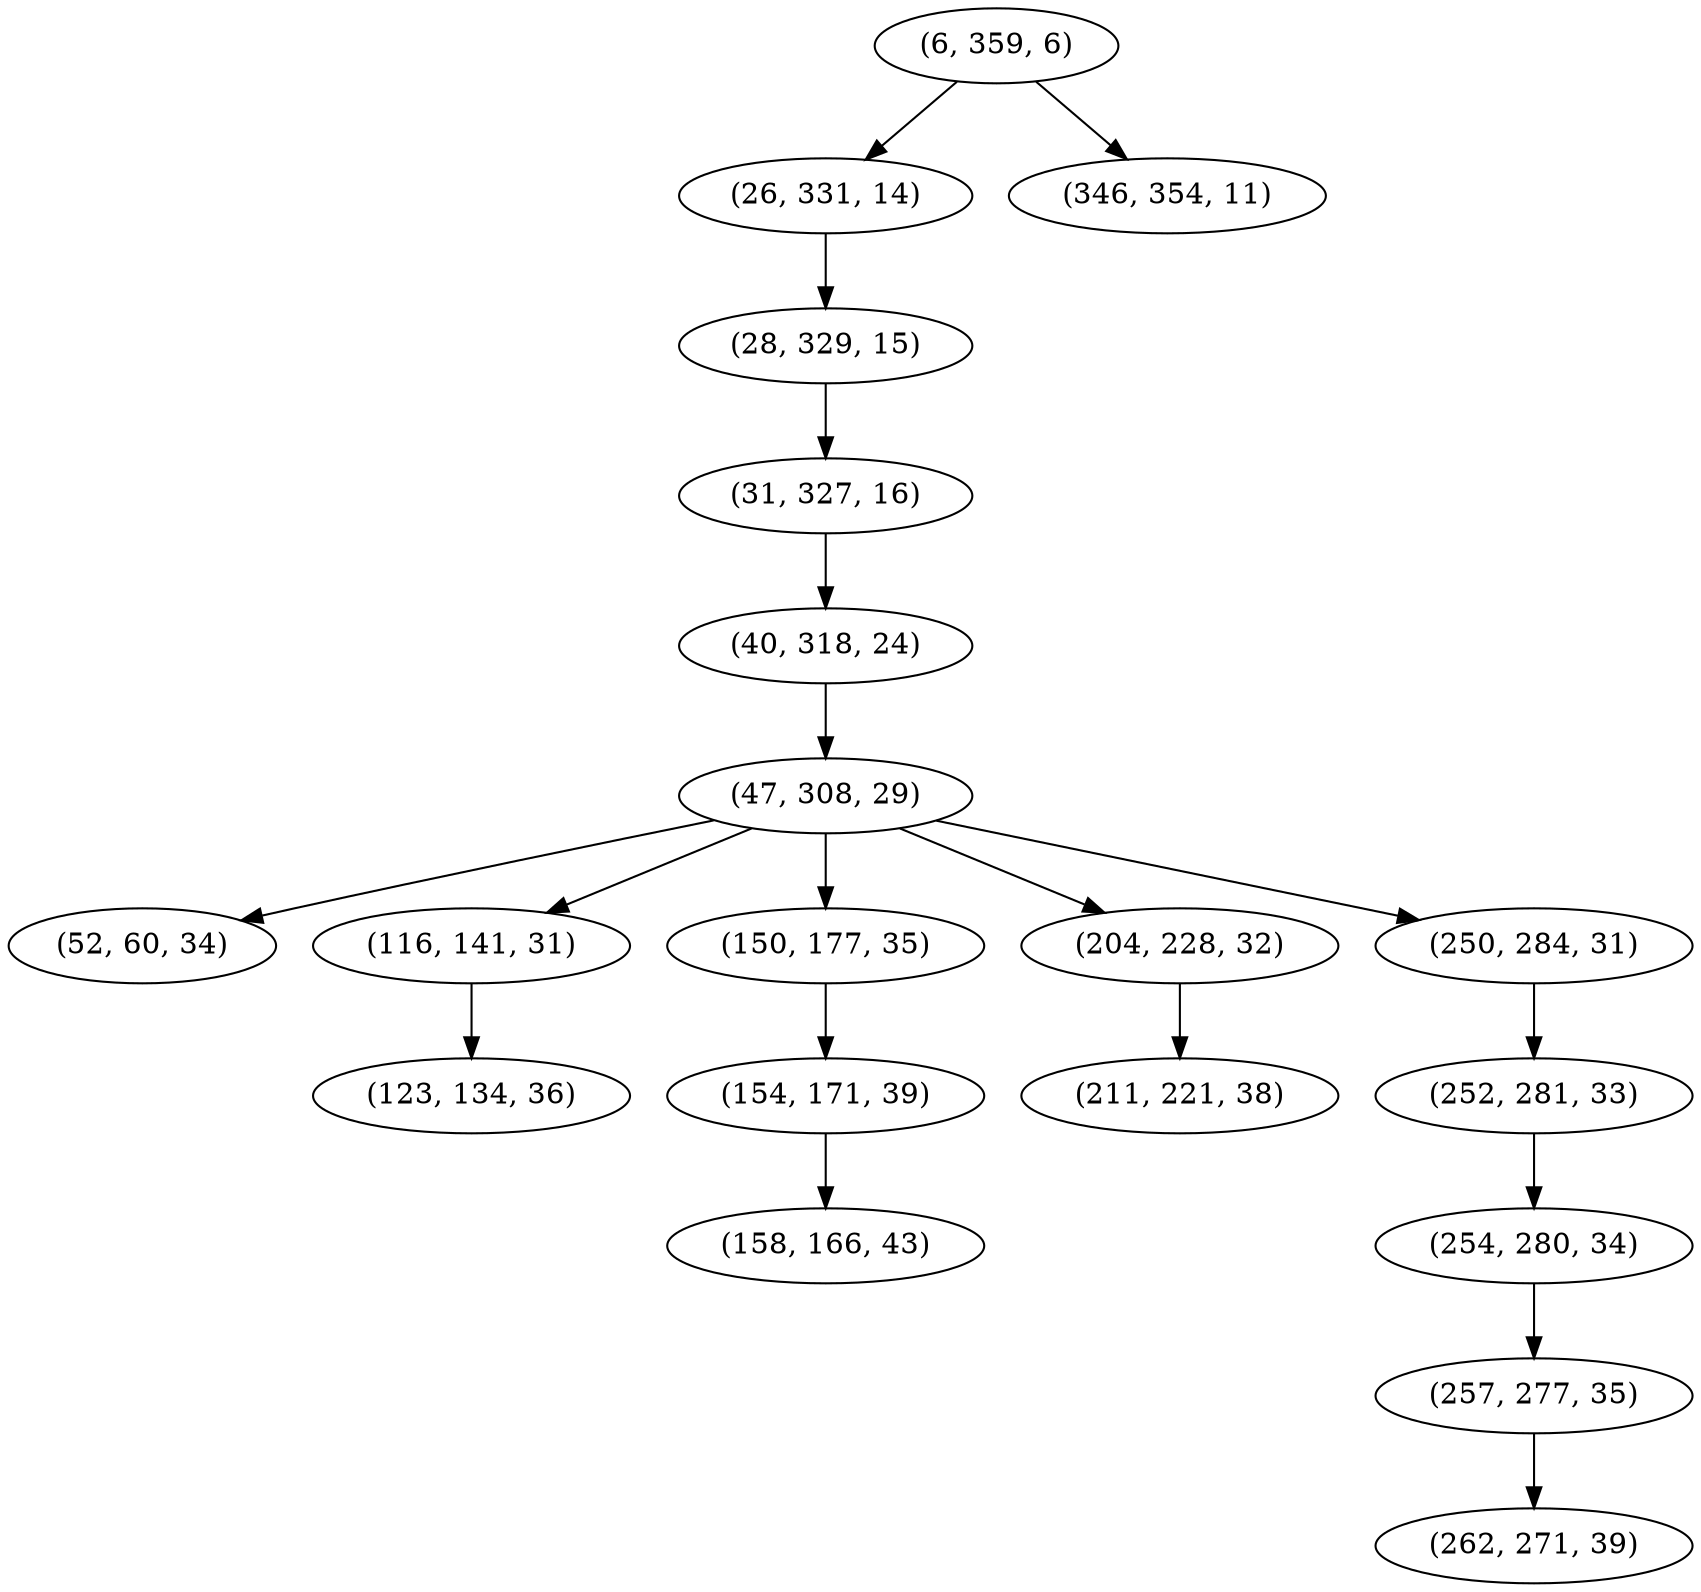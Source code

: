 digraph tree {
    "(6, 359, 6)";
    "(26, 331, 14)";
    "(28, 329, 15)";
    "(31, 327, 16)";
    "(40, 318, 24)";
    "(47, 308, 29)";
    "(52, 60, 34)";
    "(116, 141, 31)";
    "(123, 134, 36)";
    "(150, 177, 35)";
    "(154, 171, 39)";
    "(158, 166, 43)";
    "(204, 228, 32)";
    "(211, 221, 38)";
    "(250, 284, 31)";
    "(252, 281, 33)";
    "(254, 280, 34)";
    "(257, 277, 35)";
    "(262, 271, 39)";
    "(346, 354, 11)";
    "(6, 359, 6)" -> "(26, 331, 14)";
    "(6, 359, 6)" -> "(346, 354, 11)";
    "(26, 331, 14)" -> "(28, 329, 15)";
    "(28, 329, 15)" -> "(31, 327, 16)";
    "(31, 327, 16)" -> "(40, 318, 24)";
    "(40, 318, 24)" -> "(47, 308, 29)";
    "(47, 308, 29)" -> "(52, 60, 34)";
    "(47, 308, 29)" -> "(116, 141, 31)";
    "(47, 308, 29)" -> "(150, 177, 35)";
    "(47, 308, 29)" -> "(204, 228, 32)";
    "(47, 308, 29)" -> "(250, 284, 31)";
    "(116, 141, 31)" -> "(123, 134, 36)";
    "(150, 177, 35)" -> "(154, 171, 39)";
    "(154, 171, 39)" -> "(158, 166, 43)";
    "(204, 228, 32)" -> "(211, 221, 38)";
    "(250, 284, 31)" -> "(252, 281, 33)";
    "(252, 281, 33)" -> "(254, 280, 34)";
    "(254, 280, 34)" -> "(257, 277, 35)";
    "(257, 277, 35)" -> "(262, 271, 39)";
}
